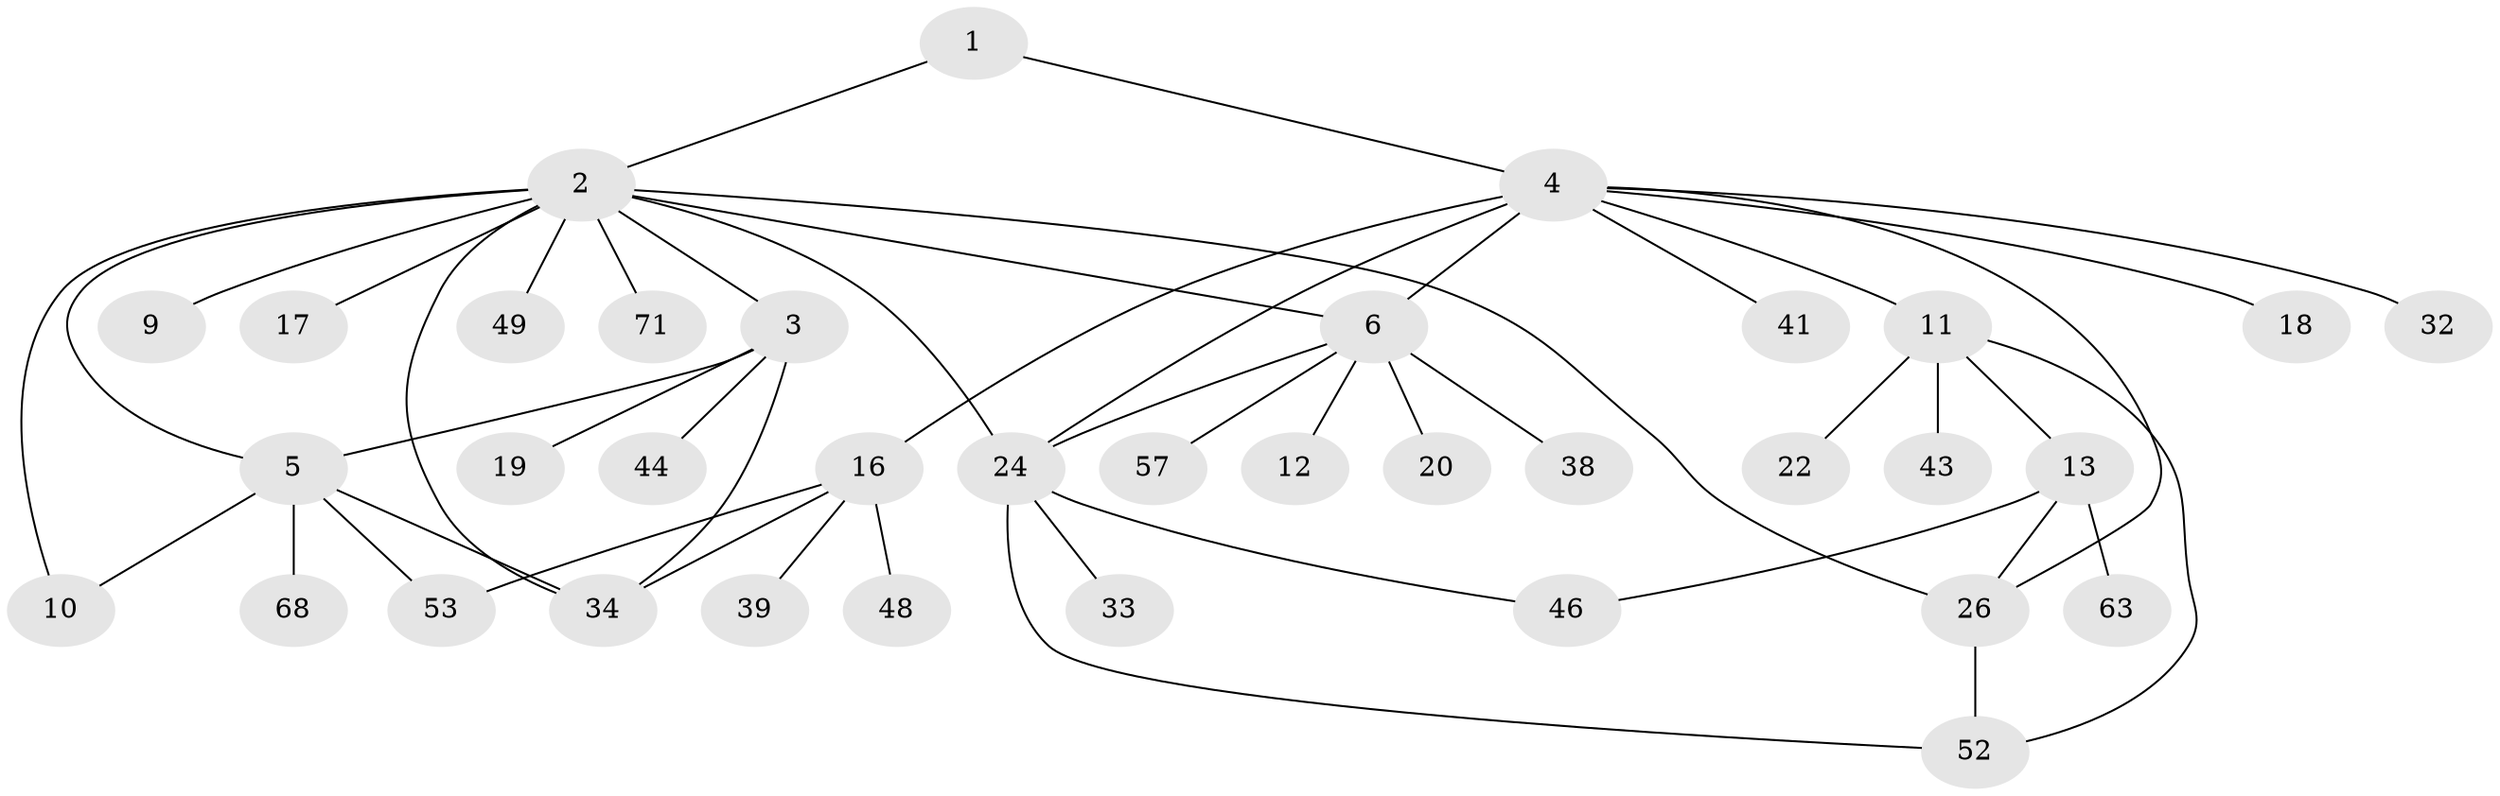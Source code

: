 // original degree distribution, {2: 0.16666666666666666, 11: 0.013888888888888888, 6: 0.027777777777777776, 13: 0.013888888888888888, 4: 0.06944444444444445, 10: 0.013888888888888888, 1: 0.5277777777777778, 5: 0.027777777777777776, 3: 0.125, 7: 0.013888888888888888}
// Generated by graph-tools (version 1.1) at 2025/14/03/09/25 04:14:28]
// undirected, 36 vertices, 49 edges
graph export_dot {
graph [start="1"]
  node [color=gray90,style=filled];
  1;
  2 [super="+15+7"];
  3 [super="+8+54+30"];
  4 [super="+27+25+40+14"];
  5 [super="+35"];
  6 [super="+59+21+36"];
  9;
  10 [super="+58+56+62+50"];
  11;
  12;
  13 [super="+31"];
  16 [super="+23+42+29"];
  17;
  18;
  19;
  20;
  22 [super="+55"];
  24 [super="+28+51+69"];
  26 [super="+66"];
  32;
  33 [super="+64"];
  34 [super="+61"];
  38 [super="+70"];
  39;
  41;
  43;
  44;
  46 [super="+60"];
  48 [super="+67"];
  49;
  52;
  53;
  57;
  63;
  68;
  71;
  1 -- 2;
  1 -- 4;
  2 -- 3;
  2 -- 5;
  2 -- 6;
  2 -- 9;
  2 -- 26;
  2 -- 49;
  2 -- 71;
  2 -- 34;
  2 -- 24;
  2 -- 17;
  2 -- 10;
  3 -- 19;
  3 -- 44;
  3 -- 34;
  3 -- 5;
  4 -- 6 [weight=2];
  4 -- 11;
  4 -- 16;
  4 -- 18;
  4 -- 32;
  4 -- 41;
  4 -- 26;
  4 -- 24;
  5 -- 10;
  5 -- 34;
  5 -- 53;
  5 -- 68;
  6 -- 12;
  6 -- 20;
  6 -- 38;
  6 -- 57;
  6 -- 24;
  11 -- 13;
  11 -- 22;
  11 -- 43;
  11 -- 52;
  13 -- 63;
  13 -- 26;
  13 -- 46;
  16 -- 53;
  16 -- 48;
  16 -- 39;
  16 -- 34;
  24 -- 33;
  24 -- 52;
  24 -- 46;
  26 -- 52;
}
